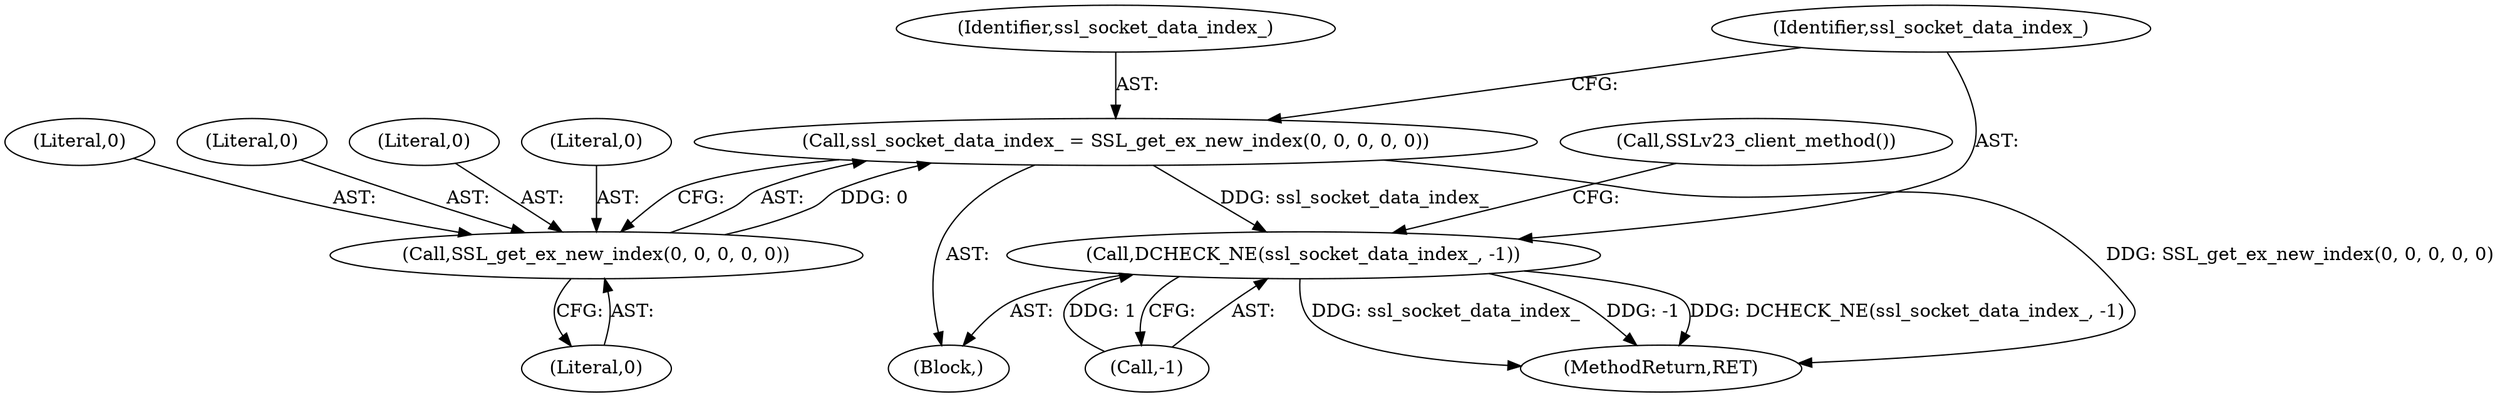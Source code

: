 digraph "0_Chrome_b051cdb6465736e7233cd22b807e255554378206_1@API" {
"1000103" [label="(Call,ssl_socket_data_index_ = SSL_get_ex_new_index(0, 0, 0, 0, 0))"];
"1000105" [label="(Call,SSL_get_ex_new_index(0, 0, 0, 0, 0))"];
"1000111" [label="(Call,DCHECK_NE(ssl_socket_data_index_, -1))"];
"1000107" [label="(Literal,0)"];
"1000101" [label="(Block,)"];
"1000113" [label="(Call,-1)"];
"1000104" [label="(Identifier,ssl_socket_data_index_)"];
"1000117" [label="(Call,SSLv23_client_method())"];
"1000105" [label="(Call,SSL_get_ex_new_index(0, 0, 0, 0, 0))"];
"1000110" [label="(Literal,0)"];
"1000106" [label="(Literal,0)"];
"1000103" [label="(Call,ssl_socket_data_index_ = SSL_get_ex_new_index(0, 0, 0, 0, 0))"];
"1000111" [label="(Call,DCHECK_NE(ssl_socket_data_index_, -1))"];
"1000108" [label="(Literal,0)"];
"1000109" [label="(Literal,0)"];
"1000139" [label="(MethodReturn,RET)"];
"1000112" [label="(Identifier,ssl_socket_data_index_)"];
"1000103" -> "1000101"  [label="AST: "];
"1000103" -> "1000105"  [label="CFG: "];
"1000104" -> "1000103"  [label="AST: "];
"1000105" -> "1000103"  [label="AST: "];
"1000112" -> "1000103"  [label="CFG: "];
"1000103" -> "1000139"  [label="DDG: SSL_get_ex_new_index(0, 0, 0, 0, 0)"];
"1000105" -> "1000103"  [label="DDG: 0"];
"1000103" -> "1000111"  [label="DDG: ssl_socket_data_index_"];
"1000105" -> "1000110"  [label="CFG: "];
"1000106" -> "1000105"  [label="AST: "];
"1000107" -> "1000105"  [label="AST: "];
"1000108" -> "1000105"  [label="AST: "];
"1000109" -> "1000105"  [label="AST: "];
"1000110" -> "1000105"  [label="AST: "];
"1000111" -> "1000101"  [label="AST: "];
"1000111" -> "1000113"  [label="CFG: "];
"1000112" -> "1000111"  [label="AST: "];
"1000113" -> "1000111"  [label="AST: "];
"1000117" -> "1000111"  [label="CFG: "];
"1000111" -> "1000139"  [label="DDG: ssl_socket_data_index_"];
"1000111" -> "1000139"  [label="DDG: -1"];
"1000111" -> "1000139"  [label="DDG: DCHECK_NE(ssl_socket_data_index_, -1)"];
"1000113" -> "1000111"  [label="DDG: 1"];
}
